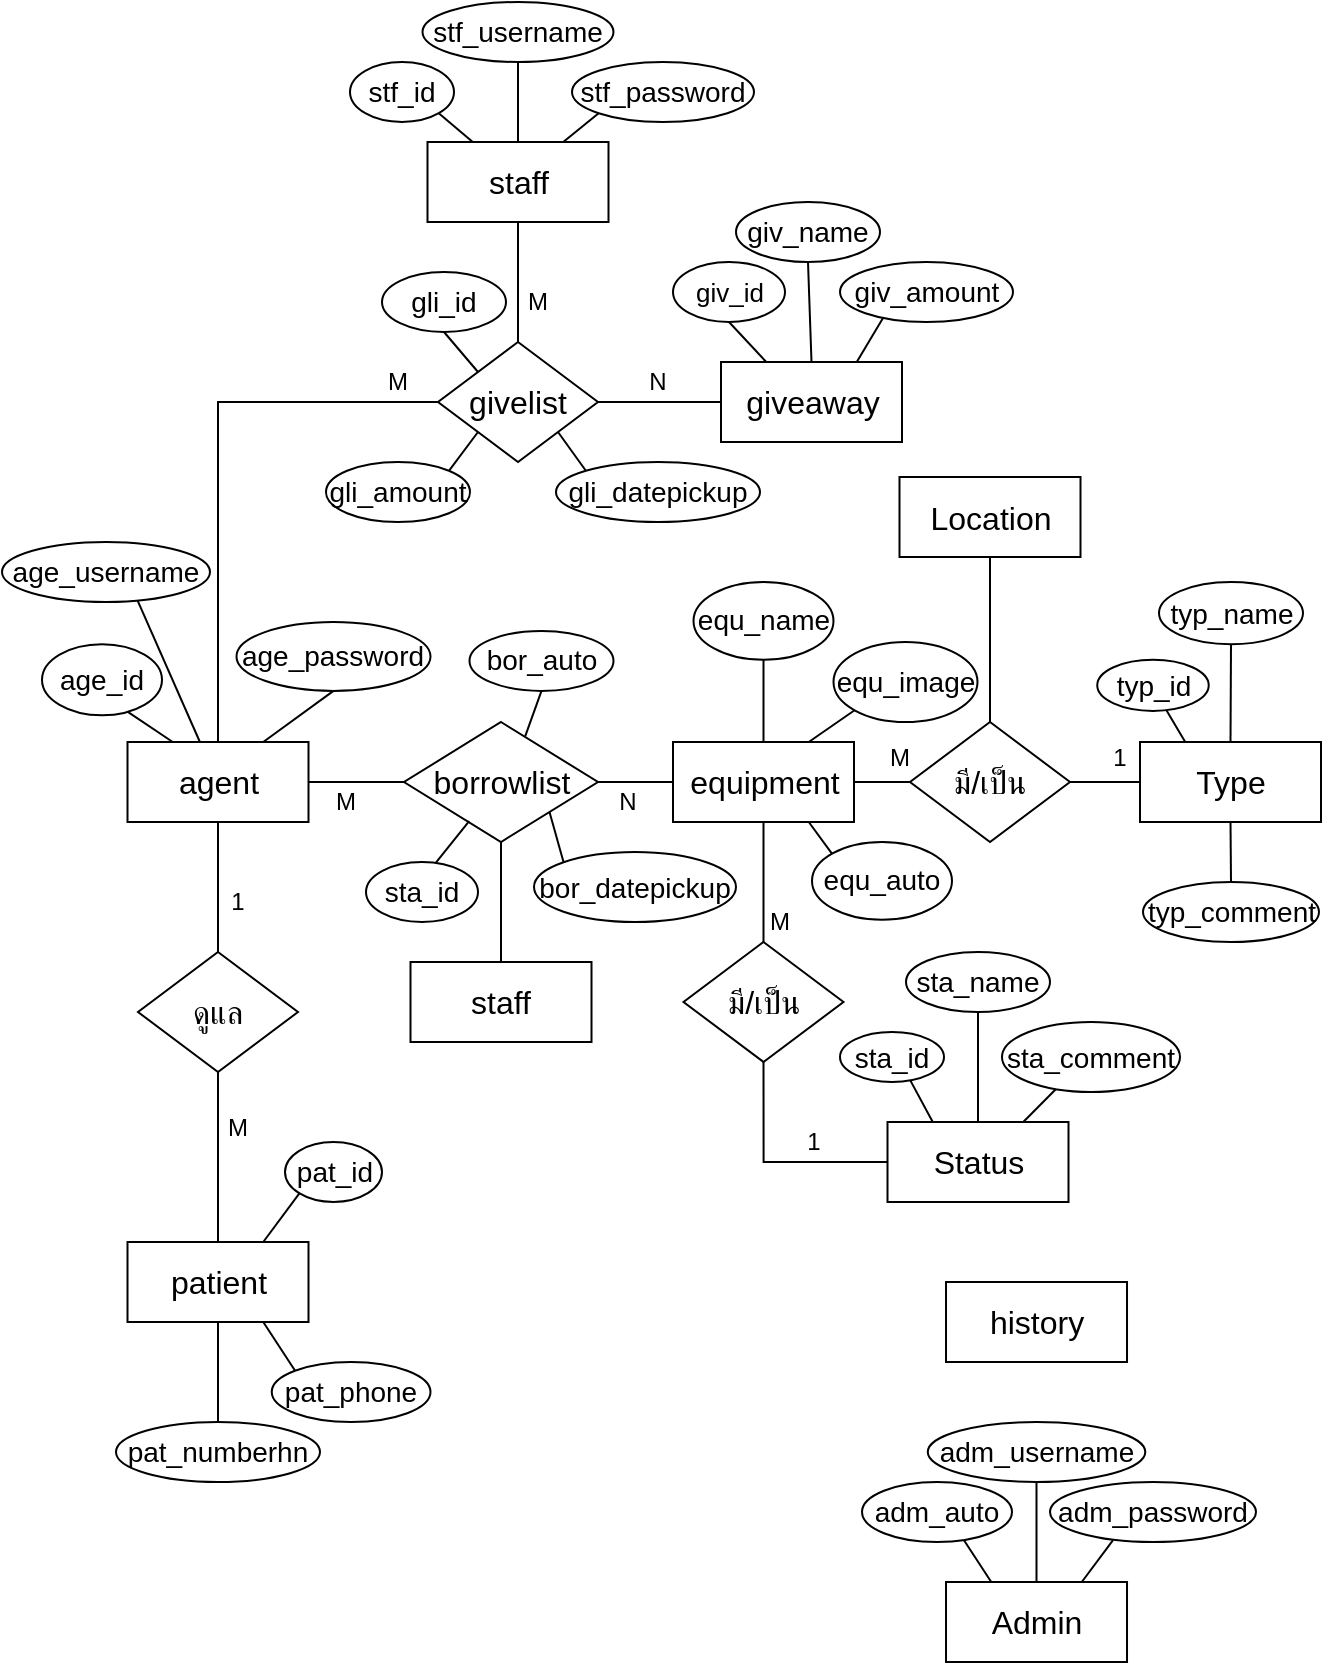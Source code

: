 <mxfile version="24.4.8" type="device">
  <diagram name="Page-1" id="ZSZmgNhU9nOJoryi1aqg">
    <mxGraphModel dx="866" dy="486" grid="1" gridSize="10" guides="1" tooltips="1" connect="1" arrows="1" fold="1" page="1" pageScale="1" pageWidth="827" pageHeight="1169" math="0" shadow="0">
      <root>
        <mxCell id="0" />
        <mxCell id="1" parent="0" />
        <mxCell id="INkDduoj81UkgjcefhKB-1" value="&lt;div&gt;&lt;font style=&quot;font-size: 16px;&quot;&gt;patient&lt;/font&gt;&lt;/div&gt;" style="rounded=0;whiteSpace=wrap;html=1;" parent="1" vertex="1">
          <mxGeometry x="212.75" y="660" width="90.5" height="40" as="geometry" />
        </mxCell>
        <mxCell id="INkDduoj81UkgjcefhKB-2" value="&lt;div&gt;&lt;font style=&quot;font-size: 16px;&quot;&gt;agent&lt;/font&gt;&lt;/div&gt;" style="rounded=0;whiteSpace=wrap;html=1;" parent="1" vertex="1">
          <mxGeometry x="212.75" y="410" width="90.5" height="40" as="geometry" />
        </mxCell>
        <mxCell id="INkDduoj81UkgjcefhKB-3" value="&lt;font style=&quot;font-size: 16px;&quot;&gt;ดูแล&lt;/font&gt;" style="rhombus;whiteSpace=wrap;html=1;" parent="1" vertex="1">
          <mxGeometry x="218" y="515" width="80" height="60" as="geometry" />
        </mxCell>
        <mxCell id="INkDduoj81UkgjcefhKB-4" value="&lt;div&gt;&lt;font style=&quot;font-size: 16px;&quot;&gt;equipment&lt;/font&gt;&lt;/div&gt;" style="rounded=0;whiteSpace=wrap;html=1;" parent="1" vertex="1">
          <mxGeometry x="485.5" y="410" width="90.5" height="40" as="geometry" />
        </mxCell>
        <mxCell id="INkDduoj81UkgjcefhKB-6" value="" style="rhombus;whiteSpace=wrap;html=1;" parent="1" vertex="1">
          <mxGeometry x="351" y="400" width="97" height="60" as="geometry" />
        </mxCell>
        <mxCell id="INkDduoj81UkgjcefhKB-8" value="" style="endArrow=none;html=1;rounded=0;exitX=1;exitY=0.5;exitDx=0;exitDy=0;endFill=0;entryX=0;entryY=0.5;entryDx=0;entryDy=0;" parent="1" source="INkDduoj81UkgjcefhKB-2" target="INkDduoj81UkgjcefhKB-6" edge="1">
          <mxGeometry width="50" height="50" relative="1" as="geometry">
            <mxPoint x="568" y="440" as="sourcePoint" />
            <mxPoint x="340" y="430" as="targetPoint" />
          </mxGeometry>
        </mxCell>
        <mxCell id="INkDduoj81UkgjcefhKB-10" value="" style="endArrow=none;html=1;rounded=0;exitX=1;exitY=0.5;exitDx=0;exitDy=0;entryX=0;entryY=0.5;entryDx=0;entryDy=0;" parent="1" source="INkDduoj81UkgjcefhKB-6" target="INkDduoj81UkgjcefhKB-4" edge="1">
          <mxGeometry width="50" height="50" relative="1" as="geometry">
            <mxPoint x="498" y="440" as="sourcePoint" />
            <mxPoint x="548" y="390" as="targetPoint" />
          </mxGeometry>
        </mxCell>
        <mxCell id="INkDduoj81UkgjcefhKB-11" value="&lt;font style=&quot;font-size: 16px;&quot;&gt;มี/เป็น&lt;/font&gt;" style="rhombus;whiteSpace=wrap;html=1;" parent="1" vertex="1">
          <mxGeometry x="604" y="400" width="80" height="60" as="geometry" />
        </mxCell>
        <mxCell id="INkDduoj81UkgjcefhKB-12" value="&lt;font style=&quot;font-size: 16px;&quot;&gt;Type&lt;/font&gt;" style="rounded=0;whiteSpace=wrap;html=1;" parent="1" vertex="1">
          <mxGeometry x="719" y="410" width="90.5" height="40" as="geometry" />
        </mxCell>
        <mxCell id="INkDduoj81UkgjcefhKB-13" value="" style="endArrow=none;html=1;rounded=0;exitX=1;exitY=0.5;exitDx=0;exitDy=0;entryX=0;entryY=0.5;entryDx=0;entryDy=0;" parent="1" source="INkDduoj81UkgjcefhKB-4" target="INkDduoj81UkgjcefhKB-11" edge="1">
          <mxGeometry width="50" height="50" relative="1" as="geometry">
            <mxPoint x="868" y="510" as="sourcePoint" />
            <mxPoint x="918" y="460" as="targetPoint" />
          </mxGeometry>
        </mxCell>
        <mxCell id="INkDduoj81UkgjcefhKB-14" value="&lt;font style=&quot;font-size: 16px;&quot;&gt;Status&lt;/font&gt;" style="rounded=0;whiteSpace=wrap;html=1;" parent="1" vertex="1">
          <mxGeometry x="592.75" y="600" width="90.5" height="40" as="geometry" />
        </mxCell>
        <mxCell id="INkDduoj81UkgjcefhKB-15" value="&lt;div&gt;&lt;font style=&quot;font-size: 16px;&quot;&gt;history&lt;/font&gt;&lt;/div&gt;" style="rounded=0;whiteSpace=wrap;html=1;" parent="1" vertex="1">
          <mxGeometry x="622.01" y="680" width="90.5" height="40" as="geometry" />
        </mxCell>
        <mxCell id="INkDduoj81UkgjcefhKB-16" value="" style="endArrow=none;html=1;rounded=0;exitX=0.5;exitY=1;exitDx=0;exitDy=0;" parent="1" source="INkDduoj81UkgjcefhKB-2" target="INkDduoj81UkgjcefhKB-3" edge="1">
          <mxGeometry width="50" height="50" relative="1" as="geometry">
            <mxPoint x="438" y="560" as="sourcePoint" />
            <mxPoint x="488" y="510" as="targetPoint" />
          </mxGeometry>
        </mxCell>
        <mxCell id="INkDduoj81UkgjcefhKB-17" value="" style="endArrow=none;html=1;rounded=0;exitX=0.5;exitY=1;exitDx=0;exitDy=0;entryX=0.5;entryY=0;entryDx=0;entryDy=0;" parent="1" source="INkDduoj81UkgjcefhKB-3" target="INkDduoj81UkgjcefhKB-1" edge="1">
          <mxGeometry width="50" height="50" relative="1" as="geometry">
            <mxPoint x="438" y="515" as="sourcePoint" />
            <mxPoint x="488" y="465" as="targetPoint" />
          </mxGeometry>
        </mxCell>
        <mxCell id="INkDduoj81UkgjcefhKB-18" value="" style="endArrow=none;html=1;rounded=0;entryX=0;entryY=0.5;entryDx=0;entryDy=0;exitX=1;exitY=0.5;exitDx=0;exitDy=0;" parent="1" source="INkDduoj81UkgjcefhKB-11" target="INkDduoj81UkgjcefhKB-12" edge="1">
          <mxGeometry width="50" height="50" relative="1" as="geometry">
            <mxPoint x="706" y="427.5" as="sourcePoint" />
            <mxPoint x="746" y="497.5" as="targetPoint" />
          </mxGeometry>
        </mxCell>
        <mxCell id="INkDduoj81UkgjcefhKB-32" value="M" style="text;html=1;align=center;verticalAlign=middle;whiteSpace=wrap;rounded=0;" parent="1" vertex="1">
          <mxGeometry x="258" y="590" width="20" height="25" as="geometry" />
        </mxCell>
        <mxCell id="INkDduoj81UkgjcefhKB-33" value="1" style="text;html=1;align=center;verticalAlign=middle;whiteSpace=wrap;rounded=0;" parent="1" vertex="1">
          <mxGeometry x="258" y="480" width="20" height="20" as="geometry" />
        </mxCell>
        <mxCell id="INkDduoj81UkgjcefhKB-34" value="M" style="text;html=1;align=center;verticalAlign=middle;whiteSpace=wrap;rounded=0;" parent="1" vertex="1">
          <mxGeometry x="312" y="430" width="20" height="20" as="geometry" />
        </mxCell>
        <mxCell id="INkDduoj81UkgjcefhKB-35" value="N" style="text;html=1;align=center;verticalAlign=middle;whiteSpace=wrap;rounded=0;" parent="1" vertex="1">
          <mxGeometry x="453" y="430" width="20" height="20" as="geometry" />
        </mxCell>
        <mxCell id="INkDduoj81UkgjcefhKB-37" value="M" style="text;html=1;align=center;verticalAlign=middle;whiteSpace=wrap;rounded=0;" parent="1" vertex="1">
          <mxGeometry x="408" y="180" width="20" height="20" as="geometry" />
        </mxCell>
        <mxCell id="INkDduoj81UkgjcefhKB-38" value="M" style="text;html=1;align=center;verticalAlign=middle;whiteSpace=wrap;rounded=0;" parent="1" vertex="1">
          <mxGeometry x="589" y="407.5" width="20" height="20" as="geometry" />
        </mxCell>
        <mxCell id="INkDduoj81UkgjcefhKB-39" value="1" style="text;html=1;align=center;verticalAlign=middle;whiteSpace=wrap;rounded=0;" parent="1" vertex="1">
          <mxGeometry x="699" y="407.5" width="20" height="20" as="geometry" />
        </mxCell>
        <mxCell id="INkDduoj81UkgjcefhKB-40" value="" style="endArrow=none;html=1;rounded=0;exitX=0.75;exitY=0;exitDx=0;exitDy=0;entryX=0;entryY=1;entryDx=0;entryDy=0;" parent="1" source="INkDduoj81UkgjcefhKB-1" target="iM88rdwvs1M7W5BvBJRj-40" edge="1">
          <mxGeometry width="50" height="50" relative="1" as="geometry">
            <mxPoint x="398" y="545" as="sourcePoint" />
            <mxPoint x="213" y="635" as="targetPoint" />
          </mxGeometry>
        </mxCell>
        <mxCell id="INkDduoj81UkgjcefhKB-41" value="" style="endArrow=none;html=1;rounded=0;exitX=0.25;exitY=0;exitDx=0;exitDy=0;entryX=0.709;entryY=0.944;entryDx=0;entryDy=0;entryPerimeter=0;" parent="1" source="INkDduoj81UkgjcefhKB-2" target="iM88rdwvs1M7W5BvBJRj-9" edge="1">
          <mxGeometry width="50" height="50" relative="1" as="geometry">
            <mxPoint x="398" y="490" as="sourcePoint" />
            <mxPoint x="187.492" y="374.287" as="targetPoint" />
          </mxGeometry>
        </mxCell>
        <mxCell id="INkDduoj81UkgjcefhKB-42" value="" style="endArrow=none;html=1;rounded=0;exitX=0.4;exitY=0;exitDx=0;exitDy=0;entryX=0.652;entryY=0.976;entryDx=0;entryDy=0;exitPerimeter=0;entryPerimeter=0;" parent="1" source="INkDduoj81UkgjcefhKB-2" target="iM88rdwvs1M7W5BvBJRj-8" edge="1">
          <mxGeometry width="50" height="50" relative="1" as="geometry">
            <mxPoint x="398" y="490" as="sourcePoint" />
            <mxPoint x="213" y="330" as="targetPoint" />
          </mxGeometry>
        </mxCell>
        <mxCell id="INkDduoj81UkgjcefhKB-43" value="" style="endArrow=none;html=1;rounded=0;exitX=0.5;exitY=1;exitDx=0;exitDy=0;entryX=0.625;entryY=0.117;entryDx=0;entryDy=0;entryPerimeter=0;" parent="1" source="iM88rdwvs1M7W5BvBJRj-16" target="INkDduoj81UkgjcefhKB-6" edge="1">
          <mxGeometry width="50" height="50" relative="1" as="geometry">
            <mxPoint x="403" y="340" as="sourcePoint" />
            <mxPoint x="358" y="440" as="targetPoint" />
          </mxGeometry>
        </mxCell>
        <mxCell id="INkDduoj81UkgjcefhKB-44" value="" style="endArrow=none;html=1;rounded=0;entryX=0.336;entryY=0.826;entryDx=0;entryDy=0;exitX=0.626;exitY=0.007;exitDx=0;exitDy=0;entryPerimeter=0;exitPerimeter=0;" parent="1" source="iM88rdwvs1M7W5BvBJRj-17" target="INkDduoj81UkgjcefhKB-6" edge="1">
          <mxGeometry width="50" height="50" relative="1" as="geometry">
            <mxPoint x="448" y="380" as="sourcePoint" />
            <mxPoint x="358" y="440" as="targetPoint" />
          </mxGeometry>
        </mxCell>
        <mxCell id="INkDduoj81UkgjcefhKB-45" value="" style="endArrow=none;html=1;rounded=0;exitX=0.75;exitY=1;exitDx=0;exitDy=0;entryX=0;entryY=0;entryDx=0;entryDy=0;" parent="1" source="INkDduoj81UkgjcefhKB-4" target="lXEj7VPOWnOvW4tIMW-n-13" edge="1">
          <mxGeometry width="50" height="50" relative="1" as="geometry">
            <mxPoint x="588" y="430" as="sourcePoint" />
            <mxPoint x="490.75" y="385.55" as="targetPoint" />
          </mxGeometry>
        </mxCell>
        <mxCell id="INkDduoj81UkgjcefhKB-46" value="" style="endArrow=none;html=1;rounded=0;exitX=0.25;exitY=0;exitDx=0;exitDy=0;entryX=0.619;entryY=0.984;entryDx=0;entryDy=0;entryPerimeter=0;" parent="1" source="INkDduoj81UkgjcefhKB-12" target="iM88rdwvs1M7W5BvBJRj-31" edge="1">
          <mxGeometry width="50" height="50" relative="1" as="geometry">
            <mxPoint x="611" y="447.5" as="sourcePoint" />
            <mxPoint x="736" y="377.5" as="targetPoint" />
          </mxGeometry>
        </mxCell>
        <mxCell id="INkDduoj81UkgjcefhKB-47" value="" style="endArrow=none;html=1;rounded=0;exitX=0.5;exitY=1;exitDx=0;exitDy=0;entryX=0.5;entryY=0;entryDx=0;entryDy=0;" parent="1" source="INkDduoj81UkgjcefhKB-12" target="iM88rdwvs1M7W5BvBJRj-32" edge="1">
          <mxGeometry width="50" height="50" relative="1" as="geometry">
            <mxPoint x="611" y="447.5" as="sourcePoint" />
            <mxPoint x="811" y="347.5" as="targetPoint" />
          </mxGeometry>
        </mxCell>
        <mxCell id="INkDduoj81UkgjcefhKB-48" value="" style="endArrow=none;html=1;rounded=0;exitX=0.25;exitY=0;exitDx=0;exitDy=0;entryX=0.676;entryY=0.967;entryDx=0;entryDy=0;entryPerimeter=0;" parent="1" source="INkDduoj81UkgjcefhKB-14" target="iM88rdwvs1M7W5BvBJRj-35" edge="1">
          <mxGeometry width="50" height="50" relative="1" as="geometry">
            <mxPoint x="464" y="490" as="sourcePoint" />
            <mxPoint x="599" y="560" as="targetPoint" />
          </mxGeometry>
        </mxCell>
        <mxCell id="INkDduoj81UkgjcefhKB-49" value="&lt;div&gt;&lt;font style=&quot;font-size: 16px;&quot;&gt;giveaway&lt;/font&gt;&lt;/div&gt;" style="rounded=0;whiteSpace=wrap;html=1;" parent="1" vertex="1">
          <mxGeometry x="509.5" y="220" width="90.5" height="40" as="geometry" />
        </mxCell>
        <mxCell id="INkDduoj81UkgjcefhKB-50" value="" style="rhombus;whiteSpace=wrap;html=1;" parent="1" vertex="1">
          <mxGeometry x="368" y="210" width="80" height="60" as="geometry" />
        </mxCell>
        <mxCell id="INkDduoj81UkgjcefhKB-51" value="" style="endArrow=none;html=1;rounded=0;entryX=0;entryY=0.5;entryDx=0;entryDy=0;exitX=1;exitY=0.5;exitDx=0;exitDy=0;" parent="1" source="INkDduoj81UkgjcefhKB-50" target="INkDduoj81UkgjcefhKB-49" edge="1">
          <mxGeometry width="50" height="50" relative="1" as="geometry">
            <mxPoint x="398" y="410" as="sourcePoint" />
            <mxPoint x="448" y="360" as="targetPoint" />
          </mxGeometry>
        </mxCell>
        <mxCell id="INkDduoj81UkgjcefhKB-52" value="" style="endArrow=none;html=1;rounded=0;exitX=0.5;exitY=0;exitDx=0;exitDy=0;entryX=0;entryY=0.5;entryDx=0;entryDy=0;edgeStyle=orthogonalEdgeStyle;" parent="1" source="INkDduoj81UkgjcefhKB-2" target="INkDduoj81UkgjcefhKB-50" edge="1">
          <mxGeometry width="50" height="50" relative="1" as="geometry">
            <mxPoint x="428" y="400" as="sourcePoint" />
            <mxPoint x="478" y="350" as="targetPoint" />
          </mxGeometry>
        </mxCell>
        <mxCell id="INkDduoj81UkgjcefhKB-55" value="M" style="text;html=1;align=center;verticalAlign=middle;whiteSpace=wrap;rounded=0;" parent="1" vertex="1">
          <mxGeometry x="338" y="220" width="20" height="20" as="geometry" />
        </mxCell>
        <mxCell id="INkDduoj81UkgjcefhKB-56" value="N" style="text;html=1;align=center;verticalAlign=middle;whiteSpace=wrap;rounded=0;" parent="1" vertex="1">
          <mxGeometry x="468" y="220" width="20" height="20" as="geometry" />
        </mxCell>
        <mxCell id="INkDduoj81UkgjcefhKB-59" value="" style="endArrow=none;html=1;rounded=0;entryX=0.309;entryY=0.944;entryDx=0;entryDy=0;entryPerimeter=0;exitX=0.75;exitY=0;exitDx=0;exitDy=0;" parent="1" source="INkDduoj81UkgjcefhKB-14" target="iM88rdwvs1M7W5BvBJRj-36" edge="1">
          <mxGeometry width="50" height="50" relative="1" as="geometry">
            <mxPoint x="674" y="600" as="sourcePoint" />
            <mxPoint x="689" y="560" as="targetPoint" />
          </mxGeometry>
        </mxCell>
        <mxCell id="INkDduoj81UkgjcefhKB-60" value="&lt;font style=&quot;font-size: 16px;&quot;&gt;borrowlist&lt;/font&gt;" style="text;html=1;align=center;verticalAlign=middle;whiteSpace=wrap;rounded=0;" parent="1" vertex="1">
          <mxGeometry x="369.5" y="415" width="60" height="30" as="geometry" />
        </mxCell>
        <mxCell id="INkDduoj81UkgjcefhKB-62" value="&lt;font style=&quot;font-size: 16px;&quot;&gt;givelist&lt;/font&gt;" style="text;html=1;align=center;verticalAlign=middle;whiteSpace=wrap;rounded=0;" parent="1" vertex="1">
          <mxGeometry x="378" y="225" width="60" height="30" as="geometry" />
        </mxCell>
        <mxCell id="INkDduoj81UkgjcefhKB-66" value="" style="endArrow=none;html=1;rounded=0;exitX=0.25;exitY=0;exitDx=0;exitDy=0;entryX=0.5;entryY=1;entryDx=0;entryDy=0;" parent="1" source="INkDduoj81UkgjcefhKB-49" target="iM88rdwvs1M7W5BvBJRj-11" edge="1">
          <mxGeometry width="50" height="50" relative="1" as="geometry">
            <mxPoint x="557" y="350" as="sourcePoint" />
            <mxPoint x="558.5" y="190" as="targetPoint" />
          </mxGeometry>
        </mxCell>
        <mxCell id="INkDduoj81UkgjcefhKB-67" value="" style="endArrow=none;html=1;rounded=0;exitX=0.75;exitY=0;exitDx=0;exitDy=0;entryX=0.247;entryY=0.942;entryDx=0;entryDy=0;entryPerimeter=0;" parent="1" source="INkDduoj81UkgjcefhKB-49" target="iM88rdwvs1M7W5BvBJRj-10" edge="1">
          <mxGeometry width="50" height="50" relative="1" as="geometry">
            <mxPoint x="590.5" y="220" as="sourcePoint" />
            <mxPoint x="660.5" y="180" as="targetPoint" />
          </mxGeometry>
        </mxCell>
        <mxCell id="INkDduoj81UkgjcefhKB-71" value="&lt;div&gt;&lt;font style=&quot;font-size: 16px;&quot;&gt;Admin&lt;/font&gt;&lt;/div&gt;" style="rounded=0;whiteSpace=wrap;html=1;" parent="1" vertex="1">
          <mxGeometry x="622.01" y="830" width="90.5" height="40" as="geometry" />
        </mxCell>
        <mxCell id="iM88rdwvs1M7W5BvBJRj-1" value="&lt;div&gt;&lt;font style=&quot;font-size: 16px;&quot;&gt;staff&lt;/font&gt;&lt;/div&gt;" style="rounded=0;whiteSpace=wrap;html=1;" parent="1" vertex="1">
          <mxGeometry x="362.75" y="110" width="90.5" height="40" as="geometry" />
        </mxCell>
        <mxCell id="iM88rdwvs1M7W5BvBJRj-2" value="" style="endArrow=none;html=1;rounded=0;exitX=0.5;exitY=0;exitDx=0;exitDy=0;entryX=0.5;entryY=1;entryDx=0;entryDy=0;" parent="1" source="INkDduoj81UkgjcefhKB-50" target="iM88rdwvs1M7W5BvBJRj-1" edge="1">
          <mxGeometry width="50" height="50" relative="1" as="geometry">
            <mxPoint x="418" y="330" as="sourcePoint" />
            <mxPoint x="468" y="280" as="targetPoint" />
          </mxGeometry>
        </mxCell>
        <mxCell id="iM88rdwvs1M7W5BvBJRj-3" value="&lt;font style=&quot;font-size: 16px;&quot;&gt;มี/เป็น&lt;/font&gt;" style="rhombus;whiteSpace=wrap;html=1;" parent="1" vertex="1">
          <mxGeometry x="490.75" y="510" width="80" height="60" as="geometry" />
        </mxCell>
        <mxCell id="iM88rdwvs1M7W5BvBJRj-4" value="" style="endArrow=none;html=1;rounded=0;exitX=0.5;exitY=1;exitDx=0;exitDy=0;entryX=0.5;entryY=0;entryDx=0;entryDy=0;" parent="1" source="INkDduoj81UkgjcefhKB-4" target="iM88rdwvs1M7W5BvBJRj-3" edge="1">
          <mxGeometry width="50" height="50" relative="1" as="geometry">
            <mxPoint x="448" y="550" as="sourcePoint" />
            <mxPoint x="498" y="500" as="targetPoint" />
          </mxGeometry>
        </mxCell>
        <mxCell id="iM88rdwvs1M7W5BvBJRj-5" value="" style="endArrow=none;html=1;rounded=0;exitX=0.5;exitY=1;exitDx=0;exitDy=0;entryX=0;entryY=0.5;entryDx=0;entryDy=0;edgeStyle=orthogonalEdgeStyle;" parent="1" source="iM88rdwvs1M7W5BvBJRj-3" target="INkDduoj81UkgjcefhKB-14" edge="1">
          <mxGeometry width="50" height="50" relative="1" as="geometry">
            <mxPoint x="488" y="580" as="sourcePoint" />
            <mxPoint x="538" y="530" as="targetPoint" />
          </mxGeometry>
        </mxCell>
        <mxCell id="iM88rdwvs1M7W5BvBJRj-6" value="M" style="text;html=1;align=center;verticalAlign=middle;whiteSpace=wrap;rounded=0;" parent="1" vertex="1">
          <mxGeometry x="529" y="490" width="20" height="20" as="geometry" />
        </mxCell>
        <mxCell id="iM88rdwvs1M7W5BvBJRj-7" value="1" style="text;html=1;align=center;verticalAlign=middle;whiteSpace=wrap;rounded=0;" parent="1" vertex="1">
          <mxGeometry x="545.75" y="600" width="20" height="20" as="geometry" />
        </mxCell>
        <mxCell id="iM88rdwvs1M7W5BvBJRj-8" value="&lt;font style=&quot;font-size: 14px;&quot;&gt;age_username&lt;/font&gt;" style="ellipse;whiteSpace=wrap;html=1;" parent="1" vertex="1">
          <mxGeometry x="150" y="310" width="104" height="30" as="geometry" />
        </mxCell>
        <mxCell id="iM88rdwvs1M7W5BvBJRj-9" value="&lt;font style=&quot;font-size: 14px;&quot;&gt;age_id&lt;/font&gt;" style="ellipse;whiteSpace=wrap;html=1;" parent="1" vertex="1">
          <mxGeometry x="170" y="361.11" width="60" height="35.56" as="geometry" />
        </mxCell>
        <mxCell id="iM88rdwvs1M7W5BvBJRj-10" value="&lt;font style=&quot;font-size: 14px;&quot;&gt;giv_amount&lt;/font&gt;" style="ellipse;whiteSpace=wrap;html=1;" parent="1" vertex="1">
          <mxGeometry x="569" y="170" width="86.5" height="30" as="geometry" />
        </mxCell>
        <mxCell id="iM88rdwvs1M7W5BvBJRj-11" value="&lt;font style=&quot;font-size: 13px;&quot;&gt;giv_id&lt;/font&gt;" style="ellipse;whiteSpace=wrap;html=1;" parent="1" vertex="1">
          <mxGeometry x="485.5" y="170" width="56" height="30" as="geometry" />
        </mxCell>
        <mxCell id="iM88rdwvs1M7W5BvBJRj-12" value="&lt;font style=&quot;font-size: 14px;&quot;&gt;giv_name&lt;/font&gt;" style="ellipse;whiteSpace=wrap;html=1;" parent="1" vertex="1">
          <mxGeometry x="517" y="140" width="72" height="30" as="geometry" />
        </mxCell>
        <mxCell id="iM88rdwvs1M7W5BvBJRj-13" value="" style="endArrow=none;html=1;rounded=0;exitX=0.5;exitY=0;exitDx=0;exitDy=0;entryX=0.5;entryY=1;entryDx=0;entryDy=0;" parent="1" source="INkDduoj81UkgjcefhKB-49" target="iM88rdwvs1M7W5BvBJRj-12" edge="1">
          <mxGeometry width="50" height="50" relative="1" as="geometry">
            <mxPoint x="629.5" y="220" as="sourcePoint" />
            <mxPoint x="652.5" y="183" as="targetPoint" />
          </mxGeometry>
        </mxCell>
        <mxCell id="iM88rdwvs1M7W5BvBJRj-14" value="&lt;font style=&quot;font-size: 14px;&quot;&gt;age_password&lt;/font&gt;" style="ellipse;whiteSpace=wrap;html=1;" parent="1" vertex="1">
          <mxGeometry x="267.25" y="350" width="97" height="34.44" as="geometry" />
        </mxCell>
        <mxCell id="iM88rdwvs1M7W5BvBJRj-15" value="" style="endArrow=none;html=1;rounded=0;exitX=0.75;exitY=0;exitDx=0;exitDy=0;entryX=0.5;entryY=1;entryDx=0;entryDy=0;" parent="1" source="INkDduoj81UkgjcefhKB-2" target="iM88rdwvs1M7W5BvBJRj-14" edge="1">
          <mxGeometry width="50" height="50" relative="1" as="geometry">
            <mxPoint x="256" y="410" as="sourcePoint" />
            <mxPoint x="227" y="339" as="targetPoint" />
          </mxGeometry>
        </mxCell>
        <mxCell id="iM88rdwvs1M7W5BvBJRj-16" value="&lt;font style=&quot;font-size: 14px;&quot;&gt;bor_auto&lt;/font&gt;" style="ellipse;whiteSpace=wrap;html=1;" parent="1" vertex="1">
          <mxGeometry x="383.75" y="354.44" width="72" height="30" as="geometry" />
        </mxCell>
        <mxCell id="iM88rdwvs1M7W5BvBJRj-17" value="&lt;font style=&quot;font-size: 14px;&quot;&gt;sta_id&lt;/font&gt;" style="ellipse;whiteSpace=wrap;html=1;" parent="1" vertex="1">
          <mxGeometry x="332" y="470" width="56" height="30" as="geometry" />
        </mxCell>
        <mxCell id="iM88rdwvs1M7W5BvBJRj-19" value="&lt;font style=&quot;font-size: 14px;&quot;&gt;stf_password&lt;/font&gt;" style="ellipse;whiteSpace=wrap;html=1;" parent="1" vertex="1">
          <mxGeometry x="435" y="70" width="91" height="30" as="geometry" />
        </mxCell>
        <mxCell id="iM88rdwvs1M7W5BvBJRj-20" value="&lt;font style=&quot;font-size: 14px;&quot;&gt;stf_id&lt;/font&gt;" style="ellipse;whiteSpace=wrap;html=1;" parent="1" vertex="1">
          <mxGeometry x="324" y="70" width="52" height="30" as="geometry" />
        </mxCell>
        <mxCell id="iM88rdwvs1M7W5BvBJRj-21" value="&lt;font style=&quot;font-size: 14px;&quot;&gt;stf_username&lt;/font&gt;" style="ellipse;whiteSpace=wrap;html=1;" parent="1" vertex="1">
          <mxGeometry x="360.25" y="40" width="95.5" height="30" as="geometry" />
        </mxCell>
        <mxCell id="iM88rdwvs1M7W5BvBJRj-22" value="" style="endArrow=none;html=1;rounded=0;exitX=0.75;exitY=0;exitDx=0;exitDy=0;entryX=0;entryY=1;entryDx=0;entryDy=0;" parent="1" source="iM88rdwvs1M7W5BvBJRj-1" target="iM88rdwvs1M7W5BvBJRj-19" edge="1">
          <mxGeometry width="50" height="50" relative="1" as="geometry">
            <mxPoint x="423" y="110" as="sourcePoint" />
            <mxPoint x="473" y="60" as="targetPoint" />
          </mxGeometry>
        </mxCell>
        <mxCell id="iM88rdwvs1M7W5BvBJRj-23" value="" style="endArrow=none;html=1;rounded=0;exitX=0.5;exitY=0;exitDx=0;exitDy=0;entryX=0.5;entryY=1;entryDx=0;entryDy=0;" parent="1" source="iM88rdwvs1M7W5BvBJRj-1" target="iM88rdwvs1M7W5BvBJRj-21" edge="1">
          <mxGeometry width="50" height="50" relative="1" as="geometry">
            <mxPoint x="448" y="120" as="sourcePoint" />
            <mxPoint x="491" y="83" as="targetPoint" />
          </mxGeometry>
        </mxCell>
        <mxCell id="iM88rdwvs1M7W5BvBJRj-24" value="" style="endArrow=none;html=1;rounded=0;exitX=0.25;exitY=0;exitDx=0;exitDy=0;entryX=1;entryY=1;entryDx=0;entryDy=0;" parent="1" source="iM88rdwvs1M7W5BvBJRj-1" target="iM88rdwvs1M7W5BvBJRj-20" edge="1">
          <mxGeometry width="50" height="50" relative="1" as="geometry">
            <mxPoint x="418" y="120" as="sourcePoint" />
            <mxPoint x="438" y="50" as="targetPoint" />
          </mxGeometry>
        </mxCell>
        <mxCell id="iM88rdwvs1M7W5BvBJRj-26" value="&lt;font style=&quot;font-size: 14px;&quot;&gt;equ_image&lt;/font&gt;" style="ellipse;whiteSpace=wrap;html=1;" parent="1" vertex="1">
          <mxGeometry x="565.75" y="360" width="72" height="40" as="geometry" />
        </mxCell>
        <mxCell id="iM88rdwvs1M7W5BvBJRj-28" value="&lt;font style=&quot;font-size: 14px;&quot;&gt;equ_name&lt;/font&gt;" style="ellipse;whiteSpace=wrap;html=1;" parent="1" vertex="1">
          <mxGeometry x="495.75" y="330" width="70" height="38.89" as="geometry" />
        </mxCell>
        <mxCell id="iM88rdwvs1M7W5BvBJRj-29" value="" style="endArrow=none;html=1;rounded=0;exitX=0.5;exitY=0;exitDx=0;exitDy=0;entryX=0.5;entryY=1;entryDx=0;entryDy=0;" parent="1" source="INkDduoj81UkgjcefhKB-4" target="iM88rdwvs1M7W5BvBJRj-28" edge="1">
          <mxGeometry width="50" height="50" relative="1" as="geometry">
            <mxPoint x="528" y="410" as="sourcePoint" />
            <mxPoint x="512" y="390" as="targetPoint" />
          </mxGeometry>
        </mxCell>
        <mxCell id="iM88rdwvs1M7W5BvBJRj-30" value="" style="endArrow=none;html=1;rounded=0;exitX=0.75;exitY=0;exitDx=0;exitDy=0;entryX=0;entryY=1;entryDx=0;entryDy=0;" parent="1" source="INkDduoj81UkgjcefhKB-4" target="iM88rdwvs1M7W5BvBJRj-26" edge="1">
          <mxGeometry width="50" height="50" relative="1" as="geometry">
            <mxPoint x="558" y="410" as="sourcePoint" />
            <mxPoint x="568" y="351" as="targetPoint" />
          </mxGeometry>
        </mxCell>
        <mxCell id="iM88rdwvs1M7W5BvBJRj-31" value="&lt;font style=&quot;font-size: 14px;&quot;&gt;typ_id&lt;/font&gt;" style="ellipse;whiteSpace=wrap;html=1;" parent="1" vertex="1">
          <mxGeometry x="697.62" y="368.89" width="55.75" height="25.56" as="geometry" />
        </mxCell>
        <mxCell id="iM88rdwvs1M7W5BvBJRj-32" value="&lt;font style=&quot;font-size: 14px;&quot;&gt;typ_comment&lt;/font&gt;" style="ellipse;whiteSpace=wrap;html=1;" parent="1" vertex="1">
          <mxGeometry x="720.5" y="480" width="88" height="30" as="geometry" />
        </mxCell>
        <mxCell id="iM88rdwvs1M7W5BvBJRj-33" value="&lt;font style=&quot;font-size: 14px;&quot;&gt;typ_name&lt;/font&gt;" style="ellipse;whiteSpace=wrap;html=1;" parent="1" vertex="1">
          <mxGeometry x="728.5" y="330" width="72" height="31.11" as="geometry" />
        </mxCell>
        <mxCell id="iM88rdwvs1M7W5BvBJRj-34" value="" style="endArrow=none;html=1;rounded=0;exitX=0.5;exitY=0;exitDx=0;exitDy=0;entryX=0.5;entryY=1;entryDx=0;entryDy=0;" parent="1" source="INkDduoj81UkgjcefhKB-12" target="iM88rdwvs1M7W5BvBJRj-33" edge="1">
          <mxGeometry width="50" height="50" relative="1" as="geometry">
            <mxPoint x="805" y="407.5" as="sourcePoint" />
            <mxPoint x="824" y="367.5" as="targetPoint" />
          </mxGeometry>
        </mxCell>
        <mxCell id="iM88rdwvs1M7W5BvBJRj-35" value="&lt;font style=&quot;font-size: 14px;&quot;&gt;sta_id&lt;/font&gt;" style="ellipse;whiteSpace=wrap;html=1;" parent="1" vertex="1">
          <mxGeometry x="569" y="555" width="52" height="25" as="geometry" />
        </mxCell>
        <mxCell id="iM88rdwvs1M7W5BvBJRj-36" value="&lt;font style=&quot;font-size: 14px;&quot;&gt;sta_comment&lt;/font&gt;" style="ellipse;whiteSpace=wrap;html=1;" parent="1" vertex="1">
          <mxGeometry x="650" y="550" width="89" height="35" as="geometry" />
        </mxCell>
        <mxCell id="iM88rdwvs1M7W5BvBJRj-37" value="&lt;font style=&quot;font-size: 14px;&quot;&gt;sta_name&lt;/font&gt;" style="ellipse;whiteSpace=wrap;html=1;" parent="1" vertex="1">
          <mxGeometry x="602" y="515" width="72" height="30" as="geometry" />
        </mxCell>
        <mxCell id="iM88rdwvs1M7W5BvBJRj-38" value="" style="endArrow=none;html=1;rounded=0;entryX=0.5;entryY=1;entryDx=0;entryDy=0;exitX=0.5;exitY=0;exitDx=0;exitDy=0;" parent="1" source="INkDduoj81UkgjcefhKB-14" target="iM88rdwvs1M7W5BvBJRj-37" edge="1">
          <mxGeometry width="50" height="50" relative="1" as="geometry">
            <mxPoint x="644" y="600" as="sourcePoint" />
            <mxPoint x="690" y="560" as="targetPoint" />
          </mxGeometry>
        </mxCell>
        <mxCell id="iM88rdwvs1M7W5BvBJRj-39" value="&lt;font style=&quot;font-size: 14px;&quot;&gt;pat_numberhn&lt;/font&gt;" style="ellipse;whiteSpace=wrap;html=1;" parent="1" vertex="1">
          <mxGeometry x="207" y="750" width="102" height="30" as="geometry" />
        </mxCell>
        <mxCell id="iM88rdwvs1M7W5BvBJRj-40" value="&lt;font style=&quot;font-size: 14px;&quot;&gt;pat_id&lt;/font&gt;" style="ellipse;whiteSpace=wrap;html=1;" parent="1" vertex="1">
          <mxGeometry x="291.5" y="610" width="48.5" height="30" as="geometry" />
        </mxCell>
        <mxCell id="iM88rdwvs1M7W5BvBJRj-41" value="&lt;font style=&quot;font-size: 14px;&quot;&gt;pat_phone&lt;/font&gt;" style="ellipse;whiteSpace=wrap;html=1;" parent="1" vertex="1">
          <mxGeometry x="284.87" y="720" width="79.38" height="30" as="geometry" />
        </mxCell>
        <mxCell id="iM88rdwvs1M7W5BvBJRj-42" value="" style="endArrow=none;html=1;rounded=0;exitX=0.5;exitY=1;exitDx=0;exitDy=0;entryX=0.5;entryY=0;entryDx=0;entryDy=0;" parent="1" source="INkDduoj81UkgjcefhKB-1" target="iM88rdwvs1M7W5BvBJRj-39" edge="1">
          <mxGeometry width="50" height="50" relative="1" as="geometry">
            <mxPoint x="238" y="675" as="sourcePoint" />
            <mxPoint x="197" y="659" as="targetPoint" />
          </mxGeometry>
        </mxCell>
        <mxCell id="iM88rdwvs1M7W5BvBJRj-43" value="" style="endArrow=none;html=1;rounded=0;exitX=0.75;exitY=1;exitDx=0;exitDy=0;entryX=0;entryY=0;entryDx=0;entryDy=0;" parent="1" source="INkDduoj81UkgjcefhKB-1" target="iM88rdwvs1M7W5BvBJRj-41" edge="1">
          <mxGeometry width="50" height="50" relative="1" as="geometry">
            <mxPoint x="253" y="675" as="sourcePoint" />
            <mxPoint x="217" y="615" as="targetPoint" />
          </mxGeometry>
        </mxCell>
        <mxCell id="iM88rdwvs1M7W5BvBJRj-44" value="&lt;font style=&quot;font-size: 14px;&quot;&gt;bor_datepickup&lt;/font&gt;" style="ellipse;whiteSpace=wrap;html=1;" parent="1" vertex="1">
          <mxGeometry x="416" y="465" width="101" height="35" as="geometry" />
        </mxCell>
        <mxCell id="iM88rdwvs1M7W5BvBJRj-45" value="" style="endArrow=none;html=1;rounded=0;exitX=0;exitY=0;exitDx=0;exitDy=0;entryX=1;entryY=1;entryDx=0;entryDy=0;" parent="1" source="iM88rdwvs1M7W5BvBJRj-44" target="INkDduoj81UkgjcefhKB-6" edge="1">
          <mxGeometry width="50" height="50" relative="1" as="geometry">
            <mxPoint x="414" y="390" as="sourcePoint" />
            <mxPoint x="398" y="417" as="targetPoint" />
          </mxGeometry>
        </mxCell>
        <mxCell id="iM88rdwvs1M7W5BvBJRj-46" value="&lt;font style=&quot;font-size: 14px;&quot;&gt;adm_auto&lt;/font&gt;" style="ellipse;whiteSpace=wrap;html=1;" parent="1" vertex="1">
          <mxGeometry x="580" y="780" width="75" height="30" as="geometry" />
        </mxCell>
        <mxCell id="iM88rdwvs1M7W5BvBJRj-47" value="&lt;font style=&quot;font-size: 14px;&quot;&gt;adm_password&lt;/font&gt;" style="ellipse;whiteSpace=wrap;html=1;" parent="1" vertex="1">
          <mxGeometry x="674" y="780" width="103" height="30" as="geometry" />
        </mxCell>
        <mxCell id="iM88rdwvs1M7W5BvBJRj-48" value="&lt;font style=&quot;font-size: 14px;&quot;&gt;adm_username&lt;/font&gt;" style="ellipse;whiteSpace=wrap;html=1;" parent="1" vertex="1">
          <mxGeometry x="612.89" y="750" width="108.75" height="30" as="geometry" />
        </mxCell>
        <mxCell id="iM88rdwvs1M7W5BvBJRj-49" value="" style="endArrow=none;html=1;rounded=0;exitX=0.25;exitY=0;exitDx=0;exitDy=0;entryX=0.681;entryY=0.976;entryDx=0;entryDy=0;entryPerimeter=0;" parent="1" source="INkDduoj81UkgjcefhKB-71" target="iM88rdwvs1M7W5BvBJRj-46" edge="1">
          <mxGeometry width="50" height="50" relative="1" as="geometry">
            <mxPoint x="470.25" y="710" as="sourcePoint" />
            <mxPoint x="520.25" y="660" as="targetPoint" />
          </mxGeometry>
        </mxCell>
        <mxCell id="iM88rdwvs1M7W5BvBJRj-50" value="" style="endArrow=none;html=1;rounded=0;exitX=0.5;exitY=0;exitDx=0;exitDy=0;entryX=0.5;entryY=1;entryDx=0;entryDy=0;" parent="1" source="INkDduoj81UkgjcefhKB-71" target="iM88rdwvs1M7W5BvBJRj-48" edge="1">
          <mxGeometry width="50" height="50" relative="1" as="geometry">
            <mxPoint x="470.25" y="710" as="sourcePoint" />
            <mxPoint x="520.25" y="660" as="targetPoint" />
          </mxGeometry>
        </mxCell>
        <mxCell id="iM88rdwvs1M7W5BvBJRj-51" value="" style="endArrow=none;html=1;rounded=0;exitX=0.75;exitY=0;exitDx=0;exitDy=0;entryX=0.306;entryY=0.969;entryDx=0;entryDy=0;entryPerimeter=0;" parent="1" source="INkDduoj81UkgjcefhKB-71" target="iM88rdwvs1M7W5BvBJRj-47" edge="1">
          <mxGeometry width="50" height="50" relative="1" as="geometry">
            <mxPoint x="470.25" y="710" as="sourcePoint" />
            <mxPoint x="520.25" y="660" as="targetPoint" />
          </mxGeometry>
        </mxCell>
        <mxCell id="iM88rdwvs1M7W5BvBJRj-52" value="&lt;font style=&quot;font-size: 14px;&quot;&gt;gli_datepickup&lt;/font&gt;" style="ellipse;whiteSpace=wrap;html=1;" parent="1" vertex="1">
          <mxGeometry x="427" y="270" width="102" height="30" as="geometry" />
        </mxCell>
        <mxCell id="iM88rdwvs1M7W5BvBJRj-53" value="&lt;font style=&quot;font-size: 14px;&quot;&gt;gli_amount&lt;/font&gt;" style="ellipse;whiteSpace=wrap;html=1;" parent="1" vertex="1">
          <mxGeometry x="312" y="270" width="72" height="30" as="geometry" />
        </mxCell>
        <mxCell id="iM88rdwvs1M7W5BvBJRj-54" value="&lt;font style=&quot;font-size: 14px;&quot;&gt;gli_id&lt;/font&gt;" style="ellipse;whiteSpace=wrap;html=1;" parent="1" vertex="1">
          <mxGeometry x="340" y="175" width="62" height="30" as="geometry" />
        </mxCell>
        <mxCell id="iM88rdwvs1M7W5BvBJRj-55" value="" style="endArrow=none;html=1;rounded=0;exitX=0;exitY=0;exitDx=0;exitDy=0;entryX=1;entryY=1;entryDx=0;entryDy=0;" parent="1" source="iM88rdwvs1M7W5BvBJRj-52" target="INkDduoj81UkgjcefhKB-50" edge="1">
          <mxGeometry width="50" height="50" relative="1" as="geometry">
            <mxPoint x="473" y="285" as="sourcePoint" />
            <mxPoint x="427" y="255" as="targetPoint" />
          </mxGeometry>
        </mxCell>
        <mxCell id="iM88rdwvs1M7W5BvBJRj-56" value="" style="endArrow=none;html=1;rounded=0;exitX=0;exitY=0;exitDx=0;exitDy=0;entryX=0.5;entryY=1;entryDx=0;entryDy=0;" parent="1" source="INkDduoj81UkgjcefhKB-50" target="iM88rdwvs1M7W5BvBJRj-54" edge="1">
          <mxGeometry width="50" height="50" relative="1" as="geometry">
            <mxPoint x="387" y="225" as="sourcePoint" />
            <mxPoint x="341" y="195" as="targetPoint" />
          </mxGeometry>
        </mxCell>
        <mxCell id="iM88rdwvs1M7W5BvBJRj-57" value="" style="endArrow=none;html=1;rounded=0;exitX=1;exitY=0;exitDx=0;exitDy=0;entryX=0;entryY=1;entryDx=0;entryDy=0;" parent="1" source="iM88rdwvs1M7W5BvBJRj-53" target="INkDduoj81UkgjcefhKB-50" edge="1">
          <mxGeometry width="50" height="50" relative="1" as="geometry">
            <mxPoint x="449" y="286" as="sourcePoint" />
            <mxPoint x="438" y="265" as="targetPoint" />
          </mxGeometry>
        </mxCell>
        <mxCell id="lXEj7VPOWnOvW4tIMW-n-1" value="&lt;div&gt;&lt;font style=&quot;font-size: 16px;&quot;&gt;staff&lt;/font&gt;&lt;/div&gt;" style="rounded=0;whiteSpace=wrap;html=1;" parent="1" vertex="1">
          <mxGeometry x="354.25" y="520" width="90.5" height="40" as="geometry" />
        </mxCell>
        <mxCell id="lXEj7VPOWnOvW4tIMW-n-8" value="" style="endArrow=none;html=1;rounded=0;exitX=0.5;exitY=0;exitDx=0;exitDy=0;entryX=0.5;entryY=1;entryDx=0;entryDy=0;" parent="1" source="lXEj7VPOWnOvW4tIMW-n-1" target="INkDduoj81UkgjcefhKB-6" edge="1">
          <mxGeometry width="50" height="50" relative="1" as="geometry">
            <mxPoint x="437" y="482" as="sourcePoint" />
            <mxPoint x="421" y="455" as="targetPoint" />
          </mxGeometry>
        </mxCell>
        <mxCell id="lXEj7VPOWnOvW4tIMW-n-11" value="&lt;font style=&quot;font-size: 16px;&quot;&gt;Location&lt;/font&gt;" style="rounded=0;whiteSpace=wrap;html=1;" parent="1" vertex="1">
          <mxGeometry x="598.75" y="277.5" width="90.5" height="40" as="geometry" />
        </mxCell>
        <mxCell id="lXEj7VPOWnOvW4tIMW-n-12" value="" style="endArrow=none;html=1;rounded=0;exitX=0.5;exitY=0;exitDx=0;exitDy=0;entryX=0.5;entryY=1;entryDx=0;entryDy=0;" parent="1" source="INkDduoj81UkgjcefhKB-11" target="lXEj7VPOWnOvW4tIMW-n-11" edge="1">
          <mxGeometry width="50" height="50" relative="1" as="geometry">
            <mxPoint x="591" y="357.5" as="sourcePoint" />
            <mxPoint x="641" y="307.5" as="targetPoint" />
          </mxGeometry>
        </mxCell>
        <mxCell id="lXEj7VPOWnOvW4tIMW-n-13" value="&lt;font style=&quot;font-size: 14px;&quot;&gt;equ_auto&lt;/font&gt;" style="ellipse;whiteSpace=wrap;html=1;" parent="1" vertex="1">
          <mxGeometry x="555" y="460" width="70" height="38.89" as="geometry" />
        </mxCell>
      </root>
    </mxGraphModel>
  </diagram>
</mxfile>
